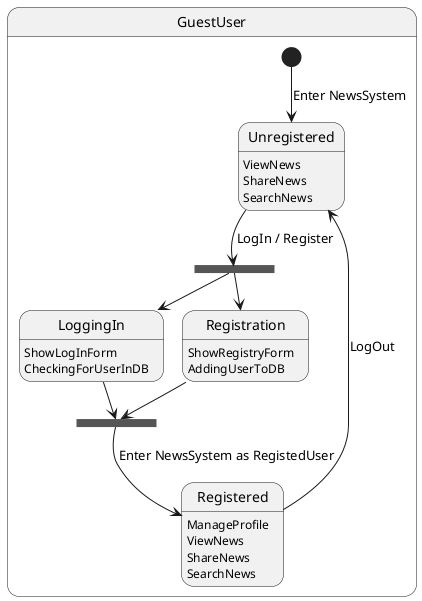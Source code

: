 @startuml

state GuestUser {
    [*] --> Unregistered : Enter NewsSystem

    state fork_state <<fork>>
    Unregistered --> fork_state : LogIn / Register
    fork_state --> LoggingIn
    fork_state --> Registration

    state join_state <<join>>
    LoggingIn --> join_state
    Registration --> join_state
    join_state --> Registered : Enter NewsSystem as RegistedUser

    Registered --> Unregistered: LogOut

}

state Unregistered  : ViewNews
state Unregistered  : ShareNews
state Unregistered  : SearchNews


state Registration : ShowRegistryForm
state Registration : AddingUserToDB

state LoggingIn : ShowLogInForm
state LoggingIn : CheckingForUserInDB

state Registered : ManageProfile
state Registered : ViewNews
state Registered : ShareNews
state Registered : SearchNews

@enduml
